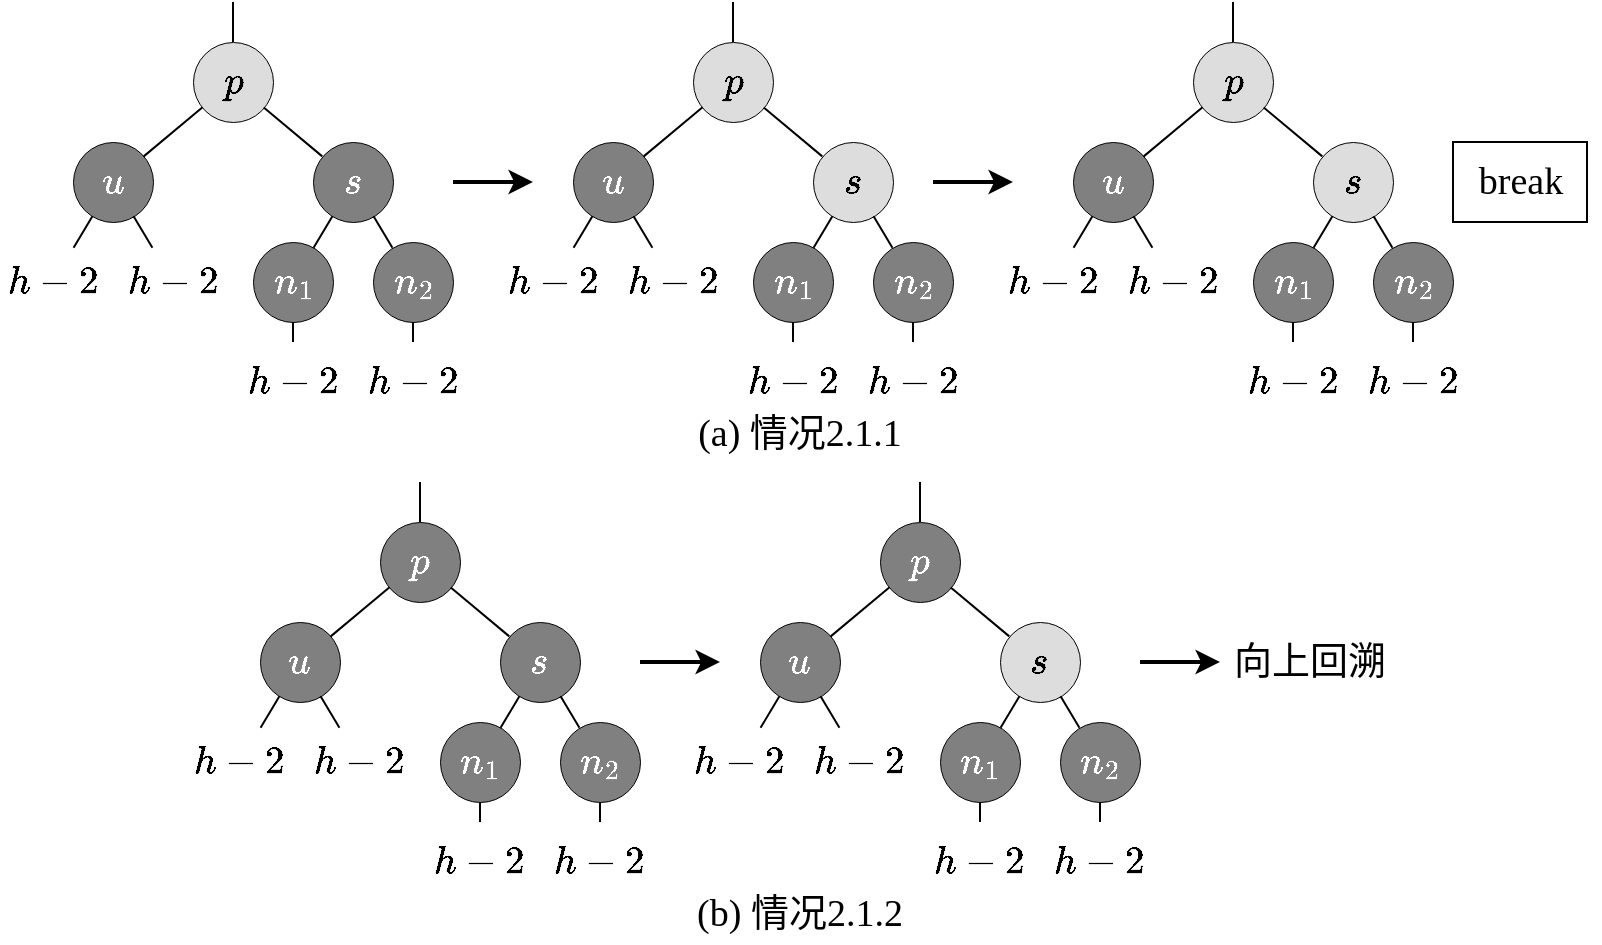 <mxfile>
    <diagram id="CkPtGJqtL_M-PeXA5Xmx" name="第 1 页">
        <mxGraphModel dx="1127" dy="756" grid="1" gridSize="10" guides="1" tooltips="1" connect="1" arrows="1" fold="1" page="1" pageScale="1" pageWidth="827" pageHeight="1169" math="1" shadow="0">
            <root>
                <mxCell id="0"/>
                <mxCell id="1" parent="0"/>
                <mxCell id="125" value="&lt;font style=&quot;font-size: 19px;&quot; face=&quot;Times New Roman&quot;&gt;(a) &lt;/font&gt;&lt;font style=&quot;font-size: 19px;&quot;&gt;情况&lt;/font&gt;&lt;font style=&quot;font-size: 19px;&quot;&gt;2.1.1&lt;/font&gt;" style="rounded=0;whiteSpace=wrap;html=1;container=1;verticalAlign=bottom;strokeColor=none;fontFamily=SimSun;fontSize=19;fillColor=none;" vertex="1" parent="1">
                    <mxGeometry x="14" y="100" width="800" height="230" as="geometry">
                        <mxRectangle x="177" y="190" width="50" height="40" as="alternateBounds"/>
                    </mxGeometry>
                </mxCell>
                <mxCell id="81" value="" style="group" vertex="1" connectable="0" parent="125">
                    <mxGeometry x="6.5" y="-2.274e-13" width="787" height="220.0" as="geometry"/>
                </mxCell>
                <mxCell id="39" value="" style="group" vertex="1" connectable="0" parent="81">
                    <mxGeometry width="280" height="220.0" as="geometry"/>
                </mxCell>
                <mxCell id="38" style="edgeStyle=none;html=1;endArrow=none;endFill=0;" edge="1" parent="39" source="21">
                    <mxGeometry relative="1" as="geometry">
                        <mxPoint x="110" as="targetPoint"/>
                    </mxGeometry>
                </mxCell>
                <mxCell id="21" value="\(p\)" style="ellipse;whiteSpace=wrap;html=1;fontFamily=Times New Roman;fontSize=19;container=0;fillColor=#DDD;fontColor=default;strokeWidth=0.5;fontStyle=0;" vertex="1" parent="39">
                    <mxGeometry x="90" y="20" width="40" height="40" as="geometry"/>
                </mxCell>
                <mxCell id="22" value="\(u\)" style="ellipse;whiteSpace=wrap;html=1;fontFamily=Times New Roman;fontSize=19;container=0;fillColor=#808080;fontColor=#FFFFFF;strokeWidth=0.5;fontStyle=0;" vertex="1" parent="39">
                    <mxGeometry x="30" y="70" width="40" height="40" as="geometry"/>
                </mxCell>
                <mxCell id="23" style="edgeStyle=none;html=1;endArrow=none;endFill=0;" edge="1" parent="39" source="21" target="22">
                    <mxGeometry relative="1" as="geometry"/>
                </mxCell>
                <mxCell id="24" value="\(s\)" style="ellipse;whiteSpace=wrap;html=1;fontFamily=Times New Roman;fontSize=19;container=0;fillColor=#808080;strokeWidth=0.5;fontStyle=0;fontColor=#FFFFFF;" vertex="1" parent="39">
                    <mxGeometry x="150" y="70" width="40" height="40" as="geometry"/>
                </mxCell>
                <mxCell id="25" style="edgeStyle=none;html=1;endArrow=none;endFill=0;" edge="1" parent="39" source="21" target="24">
                    <mxGeometry relative="1" as="geometry"/>
                </mxCell>
                <mxCell id="26" value="\(n_1\)" style="ellipse;whiteSpace=wrap;html=1;fontFamily=Times New Roman;fontSize=19;container=0;fillColor=#808080;fontColor=#FFFFFF;strokeWidth=0.5;fontStyle=0;" vertex="1" parent="39">
                    <mxGeometry x="120" y="120" width="40" height="40" as="geometry"/>
                </mxCell>
                <mxCell id="27" style="edgeStyle=none;html=1;endArrow=none;endFill=0;" edge="1" parent="39" source="24" target="26">
                    <mxGeometry relative="1" as="geometry"/>
                </mxCell>
                <mxCell id="28" value="\(n_2\)" style="ellipse;whiteSpace=wrap;html=1;fontFamily=Times New Roman;fontSize=19;container=0;fillColor=#808080;fontColor=#FFFFFF;strokeWidth=0.5;fontStyle=0;" vertex="1" parent="39">
                    <mxGeometry x="180" y="120" width="40" height="40" as="geometry"/>
                </mxCell>
                <mxCell id="29" style="edgeStyle=none;html=1;endArrow=none;endFill=0;" edge="1" parent="39" source="24" target="28">
                    <mxGeometry relative="1" as="geometry"/>
                </mxCell>
                <mxCell id="30" value="\(h-2\)" style="ellipse;whiteSpace=wrap;html=1;fontFamily=Times New Roman;fontSize=19;container=0;fillColor=none;strokeWidth=0.5;fontStyle=0;strokeColor=none;" vertex="1" parent="39">
                    <mxGeometry x="120" y="170" width="40" height="40" as="geometry"/>
                </mxCell>
                <mxCell id="31" style="edgeStyle=none;html=1;endArrow=none;endFill=0;" edge="1" parent="39" source="26" target="30">
                    <mxGeometry relative="1" as="geometry">
                        <mxPoint x="140" y="170" as="targetPoint"/>
                    </mxGeometry>
                </mxCell>
                <mxCell id="32" value="\(h-2\)" style="ellipse;whiteSpace=wrap;html=1;fontFamily=Times New Roman;fontSize=19;container=0;fillColor=none;strokeWidth=0.5;fontStyle=0;strokeColor=none;" vertex="1" parent="39">
                    <mxGeometry x="180" y="170" width="40" height="40" as="geometry"/>
                </mxCell>
                <mxCell id="33" style="edgeStyle=none;html=1;endArrow=none;endFill=0;" edge="1" parent="39" source="28" target="32">
                    <mxGeometry relative="1" as="geometry">
                        <mxPoint x="200" y="170" as="targetPoint"/>
                    </mxGeometry>
                </mxCell>
                <mxCell id="34" value="\(h-2\)" style="ellipse;whiteSpace=wrap;html=1;fontFamily=Times New Roman;fontSize=19;container=0;fillColor=none;strokeWidth=0.5;fontStyle=0;strokeColor=none;" vertex="1" parent="39">
                    <mxGeometry y="120" width="40" height="40" as="geometry"/>
                </mxCell>
                <mxCell id="35" style="edgeStyle=none;html=1;endArrow=none;endFill=0;" edge="1" parent="39" source="22" target="34">
                    <mxGeometry relative="1" as="geometry"/>
                </mxCell>
                <mxCell id="36" value="\(h-2\)" style="ellipse;whiteSpace=wrap;html=1;fontFamily=Times New Roman;fontSize=19;container=0;fillColor=none;strokeWidth=0.5;fontStyle=0;strokeColor=none;" vertex="1" parent="39">
                    <mxGeometry x="60" y="120" width="40" height="40" as="geometry"/>
                </mxCell>
                <mxCell id="37" style="edgeStyle=none;html=1;endArrow=none;endFill=0;" edge="1" parent="39" source="22" target="36">
                    <mxGeometry relative="1" as="geometry"/>
                </mxCell>
                <mxCell id="40" value="" style="group" vertex="1" connectable="0" parent="81">
                    <mxGeometry x="250" width="220" height="210" as="geometry"/>
                </mxCell>
                <mxCell id="41" style="edgeStyle=none;html=1;endArrow=none;endFill=0;" edge="1" parent="40" source="42">
                    <mxGeometry relative="1" as="geometry">
                        <mxPoint x="110" as="targetPoint"/>
                    </mxGeometry>
                </mxCell>
                <mxCell id="42" value="\(p\)" style="ellipse;whiteSpace=wrap;html=1;fontFamily=Times New Roman;fontSize=19;container=0;fillColor=#DDD;fontColor=default;strokeWidth=0.5;fontStyle=0;" vertex="1" parent="40">
                    <mxGeometry x="90" y="20" width="40" height="40" as="geometry"/>
                </mxCell>
                <mxCell id="43" value="\(u\)" style="ellipse;whiteSpace=wrap;html=1;fontFamily=Times New Roman;fontSize=19;container=0;fillColor=#808080;fontColor=#FFFFFF;strokeWidth=0.5;fontStyle=0;" vertex="1" parent="40">
                    <mxGeometry x="30" y="70" width="40" height="40" as="geometry"/>
                </mxCell>
                <mxCell id="44" style="edgeStyle=none;html=1;endArrow=none;endFill=0;" edge="1" parent="40" source="42" target="43">
                    <mxGeometry relative="1" as="geometry"/>
                </mxCell>
                <mxCell id="45" value="\(s\)" style="ellipse;whiteSpace=wrap;html=1;fontFamily=Times New Roman;fontSize=19;container=0;fillColor=#DDD;strokeWidth=0.5;fontStyle=0;fontColor=default;" vertex="1" parent="40">
                    <mxGeometry x="150" y="70" width="40" height="40" as="geometry"/>
                </mxCell>
                <mxCell id="46" style="edgeStyle=none;html=1;endArrow=none;endFill=0;" edge="1" parent="40" source="42" target="45">
                    <mxGeometry relative="1" as="geometry"/>
                </mxCell>
                <mxCell id="47" value="\(n_1\)" style="ellipse;whiteSpace=wrap;html=1;fontFamily=Times New Roman;fontSize=19;container=0;fillColor=#808080;fontColor=#FFFFFF;strokeWidth=0.5;fontStyle=0;" vertex="1" parent="40">
                    <mxGeometry x="120" y="120" width="40" height="40" as="geometry"/>
                </mxCell>
                <mxCell id="48" style="edgeStyle=none;html=1;endArrow=none;endFill=0;" edge="1" parent="40" source="45" target="47">
                    <mxGeometry relative="1" as="geometry"/>
                </mxCell>
                <mxCell id="49" value="\(n_2\)" style="ellipse;whiteSpace=wrap;html=1;fontFamily=Times New Roman;fontSize=19;container=0;fillColor=#808080;fontColor=#FFFFFF;strokeWidth=0.5;fontStyle=0;" vertex="1" parent="40">
                    <mxGeometry x="180" y="120" width="40" height="40" as="geometry"/>
                </mxCell>
                <mxCell id="50" style="edgeStyle=none;html=1;endArrow=none;endFill=0;" edge="1" parent="40" source="45" target="49">
                    <mxGeometry relative="1" as="geometry"/>
                </mxCell>
                <mxCell id="51" value="\(h-2\)" style="ellipse;whiteSpace=wrap;html=1;fontFamily=Times New Roman;fontSize=19;container=0;fillColor=none;strokeWidth=0.5;fontStyle=0;strokeColor=none;" vertex="1" parent="40">
                    <mxGeometry x="120" y="170" width="40" height="40" as="geometry"/>
                </mxCell>
                <mxCell id="52" style="edgeStyle=none;html=1;endArrow=none;endFill=0;" edge="1" parent="40" source="47" target="51">
                    <mxGeometry relative="1" as="geometry">
                        <mxPoint x="140" y="170" as="targetPoint"/>
                    </mxGeometry>
                </mxCell>
                <mxCell id="53" value="\(h-2\)" style="ellipse;whiteSpace=wrap;html=1;fontFamily=Times New Roman;fontSize=19;container=0;fillColor=none;strokeWidth=0.5;fontStyle=0;strokeColor=none;" vertex="1" parent="40">
                    <mxGeometry x="180" y="170" width="40" height="40" as="geometry"/>
                </mxCell>
                <mxCell id="54" style="edgeStyle=none;html=1;endArrow=none;endFill=0;" edge="1" parent="40" source="49" target="53">
                    <mxGeometry relative="1" as="geometry">
                        <mxPoint x="200" y="170" as="targetPoint"/>
                    </mxGeometry>
                </mxCell>
                <mxCell id="55" value="\(h-2\)" style="ellipse;whiteSpace=wrap;html=1;fontFamily=Times New Roman;fontSize=19;container=0;fillColor=none;strokeWidth=0.5;fontStyle=0;strokeColor=none;" vertex="1" parent="40">
                    <mxGeometry y="120" width="40" height="40" as="geometry"/>
                </mxCell>
                <mxCell id="56" style="edgeStyle=none;html=1;endArrow=none;endFill=0;" edge="1" parent="40" source="43" target="55">
                    <mxGeometry relative="1" as="geometry"/>
                </mxCell>
                <mxCell id="57" value="\(h-2\)" style="ellipse;whiteSpace=wrap;html=1;fontFamily=Times New Roman;fontSize=19;container=0;fillColor=none;strokeWidth=0.5;fontStyle=0;strokeColor=none;" vertex="1" parent="40">
                    <mxGeometry x="60" y="120" width="40" height="40" as="geometry"/>
                </mxCell>
                <mxCell id="58" style="edgeStyle=none;html=1;endArrow=none;endFill=0;" edge="1" parent="40" source="43" target="57">
                    <mxGeometry relative="1" as="geometry"/>
                </mxCell>
                <mxCell id="59" value="" style="group" vertex="1" connectable="0" parent="81">
                    <mxGeometry x="500" width="220" height="210" as="geometry"/>
                </mxCell>
                <mxCell id="60" style="edgeStyle=none;html=1;endArrow=none;endFill=0;" edge="1" parent="59" source="61">
                    <mxGeometry relative="1" as="geometry">
                        <mxPoint x="110" as="targetPoint"/>
                    </mxGeometry>
                </mxCell>
                <mxCell id="61" value="\(p\)" style="ellipse;whiteSpace=wrap;html=1;fontFamily=Times New Roman;fontSize=19;container=0;fillColor=#DDD;fontColor=default;strokeWidth=0.5;fontStyle=0;" vertex="1" parent="59">
                    <mxGeometry x="90" y="20" width="40" height="40" as="geometry"/>
                </mxCell>
                <mxCell id="62" value="\(u\)" style="ellipse;whiteSpace=wrap;html=1;fontFamily=Times New Roman;fontSize=19;container=0;fillColor=#808080;fontColor=#FFFFFF;strokeWidth=0.5;fontStyle=0;" vertex="1" parent="59">
                    <mxGeometry x="30" y="70" width="40" height="40" as="geometry"/>
                </mxCell>
                <mxCell id="63" style="edgeStyle=none;html=1;endArrow=none;endFill=0;" edge="1" parent="59" source="61" target="62">
                    <mxGeometry relative="1" as="geometry"/>
                </mxCell>
                <mxCell id="64" value="\(s\)" style="ellipse;whiteSpace=wrap;html=1;fontFamily=Times New Roman;fontSize=19;container=0;fillColor=#DDD;strokeWidth=0.5;fontStyle=0;fontColor=default;" vertex="1" parent="59">
                    <mxGeometry x="150" y="70" width="40" height="40" as="geometry"/>
                </mxCell>
                <mxCell id="65" style="edgeStyle=none;html=1;endArrow=none;endFill=0;" edge="1" parent="59" source="61" target="64">
                    <mxGeometry relative="1" as="geometry"/>
                </mxCell>
                <mxCell id="66" value="\(n_1\)" style="ellipse;whiteSpace=wrap;html=1;fontFamily=Times New Roman;fontSize=19;container=0;fillColor=#808080;fontColor=#FFFFFF;strokeWidth=0.5;fontStyle=0;" vertex="1" parent="59">
                    <mxGeometry x="120" y="120" width="40" height="40" as="geometry"/>
                </mxCell>
                <mxCell id="67" style="edgeStyle=none;html=1;endArrow=none;endFill=0;" edge="1" parent="59" source="64" target="66">
                    <mxGeometry relative="1" as="geometry"/>
                </mxCell>
                <mxCell id="68" value="\(n_2\)" style="ellipse;whiteSpace=wrap;html=1;fontFamily=Times New Roman;fontSize=19;container=0;fillColor=#808080;fontColor=#FFFFFF;strokeWidth=0.5;fontStyle=0;" vertex="1" parent="59">
                    <mxGeometry x="180" y="120" width="40" height="40" as="geometry"/>
                </mxCell>
                <mxCell id="69" style="edgeStyle=none;html=1;endArrow=none;endFill=0;" edge="1" parent="59" source="64" target="68">
                    <mxGeometry relative="1" as="geometry"/>
                </mxCell>
                <mxCell id="70" value="\(h-2\)" style="ellipse;whiteSpace=wrap;html=1;fontFamily=Times New Roman;fontSize=19;container=0;fillColor=none;strokeWidth=0.5;fontStyle=0;strokeColor=none;" vertex="1" parent="59">
                    <mxGeometry x="120" y="170" width="40" height="40" as="geometry"/>
                </mxCell>
                <mxCell id="71" style="edgeStyle=none;html=1;endArrow=none;endFill=0;" edge="1" parent="59" source="66" target="70">
                    <mxGeometry relative="1" as="geometry">
                        <mxPoint x="140" y="170" as="targetPoint"/>
                    </mxGeometry>
                </mxCell>
                <mxCell id="72" value="\(h-2\)" style="ellipse;whiteSpace=wrap;html=1;fontFamily=Times New Roman;fontSize=19;container=0;fillColor=none;strokeWidth=0.5;fontStyle=0;strokeColor=none;" vertex="1" parent="59">
                    <mxGeometry x="180" y="170" width="40" height="40" as="geometry"/>
                </mxCell>
                <mxCell id="73" style="edgeStyle=none;html=1;endArrow=none;endFill=0;" edge="1" parent="59" source="68" target="72">
                    <mxGeometry relative="1" as="geometry">
                        <mxPoint x="200" y="170" as="targetPoint"/>
                    </mxGeometry>
                </mxCell>
                <mxCell id="74" value="\(h-2\)" style="ellipse;whiteSpace=wrap;html=1;fontFamily=Times New Roman;fontSize=19;container=0;fillColor=none;strokeWidth=0.5;fontStyle=0;strokeColor=none;" vertex="1" parent="59">
                    <mxGeometry y="120" width="40" height="40" as="geometry"/>
                </mxCell>
                <mxCell id="75" style="edgeStyle=none;html=1;endArrow=none;endFill=0;" edge="1" parent="59" source="62" target="74">
                    <mxGeometry relative="1" as="geometry"/>
                </mxCell>
                <mxCell id="76" value="\(h-2\)" style="ellipse;whiteSpace=wrap;html=1;fontFamily=Times New Roman;fontSize=19;container=0;fillColor=none;strokeWidth=0.5;fontStyle=0;strokeColor=none;" vertex="1" parent="59">
                    <mxGeometry x="60" y="120" width="40" height="40" as="geometry"/>
                </mxCell>
                <mxCell id="77" style="edgeStyle=none;html=1;endArrow=none;endFill=0;" edge="1" parent="59" source="62" target="76">
                    <mxGeometry relative="1" as="geometry"/>
                </mxCell>
                <mxCell id="78" value="break" style="rounded=0;whiteSpace=wrap;html=1;fontSize=19;fontFamily=Times New Roman;fillColor=none;" vertex="1" parent="81">
                    <mxGeometry x="720" y="70" width="67" height="40" as="geometry"/>
                </mxCell>
                <mxCell id="79" value="" style="endArrow=classic;html=1;startSize=6;endSize=6;strokeWidth=2;" edge="1" parent="81">
                    <mxGeometry width="50" height="50" relative="1" as="geometry">
                        <mxPoint x="220" y="90" as="sourcePoint"/>
                        <mxPoint x="260" y="90" as="targetPoint"/>
                    </mxGeometry>
                </mxCell>
                <mxCell id="80" value="" style="endArrow=classic;html=1;startSize=6;endSize=6;strokeWidth=2;" edge="1" parent="81">
                    <mxGeometry width="50" height="50" relative="1" as="geometry">
                        <mxPoint x="460" y="90" as="sourcePoint"/>
                        <mxPoint x="500" y="90" as="targetPoint"/>
                    </mxGeometry>
                </mxCell>
                <mxCell id="126" value="&lt;font style=&quot;font-size: 19px;&quot; face=&quot;Times New Roman&quot;&gt;(b) &lt;/font&gt;&lt;font style=&quot;font-size: 19px;&quot;&gt;情况2.1.2&lt;/font&gt;" style="rounded=0;whiteSpace=wrap;html=1;container=1;verticalAlign=bottom;strokeColor=none;fontFamily=SimSun;fontSize=19;fillColor=none;" vertex="1" parent="1">
                    <mxGeometry x="14" y="340" width="800" height="230" as="geometry">
                        <mxRectangle x="177" y="190" width="50" height="40" as="alternateBounds"/>
                    </mxGeometry>
                </mxCell>
                <mxCell id="124" value="" style="group" vertex="1" connectable="0" parent="126">
                    <mxGeometry x="100" y="-2.274e-13" width="600" height="210" as="geometry"/>
                </mxCell>
                <mxCell id="82" value="" style="group" vertex="1" connectable="0" parent="124">
                    <mxGeometry width="220" height="210" as="geometry"/>
                </mxCell>
                <mxCell id="83" style="edgeStyle=none;html=1;endArrow=none;endFill=0;" edge="1" parent="82" source="84">
                    <mxGeometry relative="1" as="geometry">
                        <mxPoint x="110" as="targetPoint"/>
                    </mxGeometry>
                </mxCell>
                <mxCell id="84" value="\(p\)" style="ellipse;whiteSpace=wrap;html=1;fontFamily=Times New Roman;fontSize=19;container=0;fillColor=#808080;fontColor=#FFFFFF;strokeWidth=0.5;fontStyle=0;" vertex="1" parent="82">
                    <mxGeometry x="90" y="20" width="40" height="40" as="geometry"/>
                </mxCell>
                <mxCell id="85" value="\(u\)" style="ellipse;whiteSpace=wrap;html=1;fontFamily=Times New Roman;fontSize=19;container=0;fillColor=#808080;fontColor=#FFFFFF;strokeWidth=0.5;fontStyle=0;" vertex="1" parent="82">
                    <mxGeometry x="30" y="70" width="40" height="40" as="geometry"/>
                </mxCell>
                <mxCell id="86" style="edgeStyle=none;html=1;endArrow=none;endFill=0;" edge="1" parent="82" source="84" target="85">
                    <mxGeometry relative="1" as="geometry"/>
                </mxCell>
                <mxCell id="87" value="\(s\)" style="ellipse;whiteSpace=wrap;html=1;fontFamily=Times New Roman;fontSize=19;container=0;fillColor=#808080;strokeWidth=0.5;fontStyle=0;fontColor=#FFFFFF;" vertex="1" parent="82">
                    <mxGeometry x="150" y="70" width="40" height="40" as="geometry"/>
                </mxCell>
                <mxCell id="88" style="edgeStyle=none;html=1;endArrow=none;endFill=0;" edge="1" parent="82" source="84" target="87">
                    <mxGeometry relative="1" as="geometry"/>
                </mxCell>
                <mxCell id="89" value="\(n_1\)" style="ellipse;whiteSpace=wrap;html=1;fontFamily=Times New Roman;fontSize=19;container=0;fillColor=#808080;fontColor=#FFFFFF;strokeWidth=0.5;fontStyle=0;" vertex="1" parent="82">
                    <mxGeometry x="120" y="120" width="40" height="40" as="geometry"/>
                </mxCell>
                <mxCell id="90" style="edgeStyle=none;html=1;endArrow=none;endFill=0;" edge="1" parent="82" source="87" target="89">
                    <mxGeometry relative="1" as="geometry"/>
                </mxCell>
                <mxCell id="91" value="\(n_2\)" style="ellipse;whiteSpace=wrap;html=1;fontFamily=Times New Roman;fontSize=19;container=0;fillColor=#808080;fontColor=#FFFFFF;strokeWidth=0.5;fontStyle=0;" vertex="1" parent="82">
                    <mxGeometry x="180" y="120" width="40" height="40" as="geometry"/>
                </mxCell>
                <mxCell id="92" style="edgeStyle=none;html=1;endArrow=none;endFill=0;" edge="1" parent="82" source="87" target="91">
                    <mxGeometry relative="1" as="geometry"/>
                </mxCell>
                <mxCell id="93" value="\(h-2\)" style="ellipse;whiteSpace=wrap;html=1;fontFamily=Times New Roman;fontSize=19;container=0;fillColor=none;strokeWidth=0.5;fontStyle=0;strokeColor=none;" vertex="1" parent="82">
                    <mxGeometry x="120" y="170" width="40" height="40" as="geometry"/>
                </mxCell>
                <mxCell id="94" style="edgeStyle=none;html=1;endArrow=none;endFill=0;" edge="1" parent="82" source="89" target="93">
                    <mxGeometry relative="1" as="geometry">
                        <mxPoint x="140" y="170" as="targetPoint"/>
                    </mxGeometry>
                </mxCell>
                <mxCell id="95" value="\(h-2\)" style="ellipse;whiteSpace=wrap;html=1;fontFamily=Times New Roman;fontSize=19;container=0;fillColor=none;strokeWidth=0.5;fontStyle=0;strokeColor=none;" vertex="1" parent="82">
                    <mxGeometry x="180" y="170" width="40" height="40" as="geometry"/>
                </mxCell>
                <mxCell id="96" style="edgeStyle=none;html=1;endArrow=none;endFill=0;" edge="1" parent="82" source="91" target="95">
                    <mxGeometry relative="1" as="geometry">
                        <mxPoint x="200" y="170" as="targetPoint"/>
                    </mxGeometry>
                </mxCell>
                <mxCell id="97" value="\(h-2\)" style="ellipse;whiteSpace=wrap;html=1;fontFamily=Times New Roman;fontSize=19;container=0;fillColor=none;strokeWidth=0.5;fontStyle=0;strokeColor=none;" vertex="1" parent="82">
                    <mxGeometry y="120" width="40" height="40" as="geometry"/>
                </mxCell>
                <mxCell id="98" style="edgeStyle=none;html=1;endArrow=none;endFill=0;" edge="1" parent="82" source="85" target="97">
                    <mxGeometry relative="1" as="geometry"/>
                </mxCell>
                <mxCell id="99" value="\(h-2\)" style="ellipse;whiteSpace=wrap;html=1;fontFamily=Times New Roman;fontSize=19;container=0;fillColor=none;strokeWidth=0.5;fontStyle=0;strokeColor=none;" vertex="1" parent="82">
                    <mxGeometry x="60" y="120" width="40" height="40" as="geometry"/>
                </mxCell>
                <mxCell id="100" style="edgeStyle=none;html=1;endArrow=none;endFill=0;" edge="1" parent="82" source="85" target="99">
                    <mxGeometry relative="1" as="geometry"/>
                </mxCell>
                <mxCell id="101" value="" style="group" vertex="1" connectable="0" parent="124">
                    <mxGeometry x="250" width="220" height="210" as="geometry"/>
                </mxCell>
                <mxCell id="102" style="edgeStyle=none;html=1;endArrow=none;endFill=0;" edge="1" parent="101" source="103">
                    <mxGeometry relative="1" as="geometry">
                        <mxPoint x="110" as="targetPoint"/>
                    </mxGeometry>
                </mxCell>
                <mxCell id="103" value="\(p\)" style="ellipse;whiteSpace=wrap;html=1;fontFamily=Times New Roman;fontSize=19;container=0;fillColor=#808080;fontColor=#FFFFFF;strokeWidth=0.5;fontStyle=0;" vertex="1" parent="101">
                    <mxGeometry x="90" y="20" width="40" height="40" as="geometry"/>
                </mxCell>
                <mxCell id="104" value="\(u\)" style="ellipse;whiteSpace=wrap;html=1;fontFamily=Times New Roman;fontSize=19;container=0;fillColor=#808080;fontColor=#FFFFFF;strokeWidth=0.5;fontStyle=0;" vertex="1" parent="101">
                    <mxGeometry x="30" y="70" width="40" height="40" as="geometry"/>
                </mxCell>
                <mxCell id="105" style="edgeStyle=none;html=1;endArrow=none;endFill=0;" edge="1" parent="101" source="103" target="104">
                    <mxGeometry relative="1" as="geometry"/>
                </mxCell>
                <mxCell id="106" value="\(s\)" style="ellipse;whiteSpace=wrap;html=1;fontFamily=Times New Roman;fontSize=19;container=0;fillColor=#DDD;strokeWidth=0.5;fontStyle=0;fontColor=default;" vertex="1" parent="101">
                    <mxGeometry x="150" y="70" width="40" height="40" as="geometry"/>
                </mxCell>
                <mxCell id="107" style="edgeStyle=none;html=1;endArrow=none;endFill=0;" edge="1" parent="101" source="103" target="106">
                    <mxGeometry relative="1" as="geometry"/>
                </mxCell>
                <mxCell id="108" value="\(n_1\)" style="ellipse;whiteSpace=wrap;html=1;fontFamily=Times New Roman;fontSize=19;container=0;fillColor=#808080;fontColor=#FFFFFF;strokeWidth=0.5;fontStyle=0;" vertex="1" parent="101">
                    <mxGeometry x="120" y="120" width="40" height="40" as="geometry"/>
                </mxCell>
                <mxCell id="109" style="edgeStyle=none;html=1;endArrow=none;endFill=0;" edge="1" parent="101" source="106" target="108">
                    <mxGeometry relative="1" as="geometry"/>
                </mxCell>
                <mxCell id="110" value="\(n_2\)" style="ellipse;whiteSpace=wrap;html=1;fontFamily=Times New Roman;fontSize=19;container=0;fillColor=#808080;fontColor=#FFFFFF;strokeWidth=0.5;fontStyle=0;" vertex="1" parent="101">
                    <mxGeometry x="180" y="120" width="40" height="40" as="geometry"/>
                </mxCell>
                <mxCell id="111" style="edgeStyle=none;html=1;endArrow=none;endFill=0;" edge="1" parent="101" source="106" target="110">
                    <mxGeometry relative="1" as="geometry"/>
                </mxCell>
                <mxCell id="112" value="\(h-2\)" style="ellipse;whiteSpace=wrap;html=1;fontFamily=Times New Roman;fontSize=19;container=0;fillColor=none;strokeWidth=0.5;fontStyle=0;strokeColor=none;" vertex="1" parent="101">
                    <mxGeometry x="120" y="170" width="40" height="40" as="geometry"/>
                </mxCell>
                <mxCell id="113" style="edgeStyle=none;html=1;endArrow=none;endFill=0;" edge="1" parent="101" source="108" target="112">
                    <mxGeometry relative="1" as="geometry">
                        <mxPoint x="140" y="170" as="targetPoint"/>
                    </mxGeometry>
                </mxCell>
                <mxCell id="114" value="\(h-2\)" style="ellipse;whiteSpace=wrap;html=1;fontFamily=Times New Roman;fontSize=19;container=0;fillColor=none;strokeWidth=0.5;fontStyle=0;strokeColor=none;" vertex="1" parent="101">
                    <mxGeometry x="180" y="170" width="40" height="40" as="geometry"/>
                </mxCell>
                <mxCell id="115" style="edgeStyle=none;html=1;endArrow=none;endFill=0;" edge="1" parent="101" source="110" target="114">
                    <mxGeometry relative="1" as="geometry">
                        <mxPoint x="200" y="170" as="targetPoint"/>
                    </mxGeometry>
                </mxCell>
                <mxCell id="116" value="\(h-2\)" style="ellipse;whiteSpace=wrap;html=1;fontFamily=Times New Roman;fontSize=19;container=0;fillColor=none;strokeWidth=0.5;fontStyle=0;strokeColor=none;" vertex="1" parent="101">
                    <mxGeometry y="120" width="40" height="40" as="geometry"/>
                </mxCell>
                <mxCell id="117" style="edgeStyle=none;html=1;endArrow=none;endFill=0;" edge="1" parent="101" source="104" target="116">
                    <mxGeometry relative="1" as="geometry"/>
                </mxCell>
                <mxCell id="118" value="\(h-2\)" style="ellipse;whiteSpace=wrap;html=1;fontFamily=Times New Roman;fontSize=19;container=0;fillColor=none;strokeWidth=0.5;fontStyle=0;strokeColor=none;" vertex="1" parent="101">
                    <mxGeometry x="60" y="120" width="40" height="40" as="geometry"/>
                </mxCell>
                <mxCell id="119" style="edgeStyle=none;html=1;endArrow=none;endFill=0;" edge="1" parent="101" source="104" target="118">
                    <mxGeometry relative="1" as="geometry"/>
                </mxCell>
                <mxCell id="122" value="向上回溯" style="rounded=0;whiteSpace=wrap;html=1;fontSize=19;fontFamily=SimSun;strokeColor=none;fillColor=none;" vertex="1" parent="124">
                    <mxGeometry x="510" y="70" width="90" height="40" as="geometry"/>
                </mxCell>
                <mxCell id="120" value="" style="endArrow=classic;html=1;startSize=6;endSize=6;strokeWidth=2;" edge="1" parent="124">
                    <mxGeometry width="50" height="50" relative="1" as="geometry">
                        <mxPoint x="220" y="90.0" as="sourcePoint"/>
                        <mxPoint x="260" y="90.0" as="targetPoint"/>
                    </mxGeometry>
                </mxCell>
                <mxCell id="121" value="" style="endArrow=classic;html=1;startSize=6;endSize=6;strokeWidth=2;" edge="1" parent="124">
                    <mxGeometry width="50" height="50" relative="1" as="geometry">
                        <mxPoint x="470" y="90.0" as="sourcePoint"/>
                        <mxPoint x="510" y="90.0" as="targetPoint"/>
                    </mxGeometry>
                </mxCell>
            </root>
        </mxGraphModel>
    </diagram>
</mxfile>